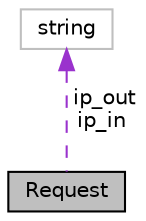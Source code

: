 digraph "Request"
{
 // LATEX_PDF_SIZE
  edge [fontname="Helvetica",fontsize="10",labelfontname="Helvetica",labelfontsize="10"];
  node [fontname="Helvetica",fontsize="10",shape=record];
  Node1 [label="Request",height=0.2,width=0.4,color="black", fillcolor="grey75", style="filled", fontcolor="black",tooltip="A struct holding the incoming and outgoing ip adresses, the time length of a simulated request."];
  Node2 -> Node1 [dir="back",color="darkorchid3",fontsize="10",style="dashed",label=" ip_out\nip_in" ];
  Node2 [label="string",height=0.2,width=0.4,color="grey75", fillcolor="white", style="filled",tooltip=" "];
}
